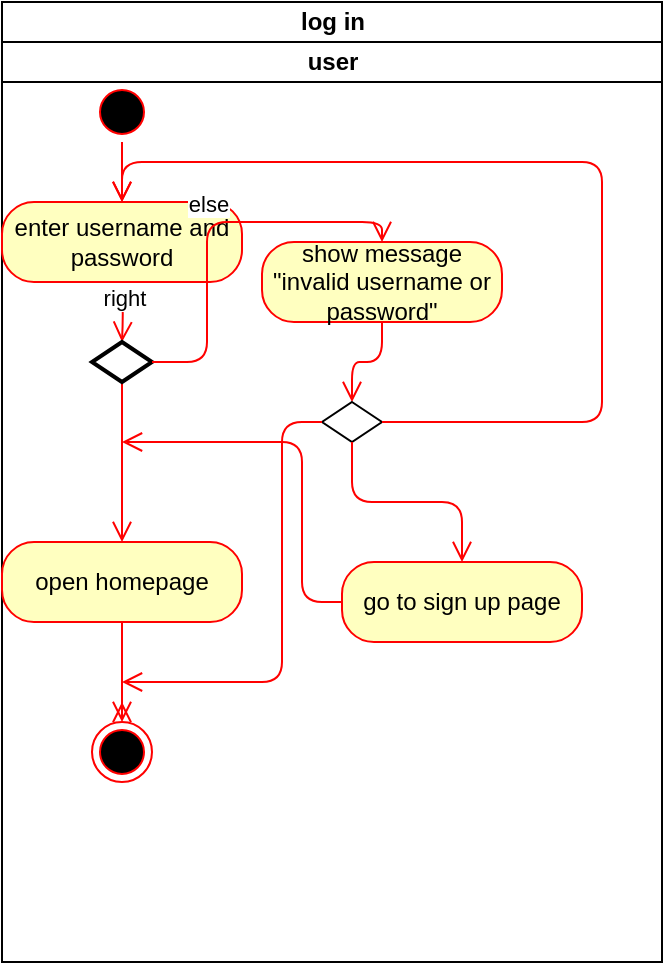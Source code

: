 <mxfile version="14.1.2" type="device"><diagram id="1KquiaMrVWpTAYMgqc_p" name="Page-1"><mxGraphModel dx="868" dy="482" grid="1" gridSize="10" guides="1" tooltips="1" connect="1" arrows="1" fold="1" page="1" pageScale="1" pageWidth="850" pageHeight="1100" math="0" shadow="0"><root><mxCell id="0"/><mxCell id="1" parent="0"/><mxCell id="np34ngyTjMywIS4IfQCi-1" value="log in" style="swimlane;html=1;childLayout=stackLayout;resizeParent=1;resizeParentMax=0;startSize=20;" vertex="1" parent="1"><mxGeometry x="270" y="10" width="330" height="480" as="geometry"/></mxCell><mxCell id="np34ngyTjMywIS4IfQCi-2" value="user" style="swimlane;html=1;startSize=20;" vertex="1" parent="np34ngyTjMywIS4IfQCi-1"><mxGeometry y="20" width="330" height="460" as="geometry"/></mxCell><mxCell id="np34ngyTjMywIS4IfQCi-8" value="" style="ellipse;html=1;shape=startState;fillColor=#000000;strokeColor=#ff0000;" vertex="1" parent="np34ngyTjMywIS4IfQCi-2"><mxGeometry x="45" y="20" width="30" height="30" as="geometry"/></mxCell><mxCell id="np34ngyTjMywIS4IfQCi-9" value="right" style="edgeStyle=orthogonalEdgeStyle;html=1;verticalAlign=bottom;endArrow=open;endSize=8;strokeColor=#ff0000;entryX=0.5;entryY=0;entryDx=0;entryDy=0;entryPerimeter=0;" edge="1" parent="np34ngyTjMywIS4IfQCi-2" target="np34ngyTjMywIS4IfQCi-18"><mxGeometry relative="1" as="geometry"><mxPoint x="60" y="122" as="targetPoint"/><mxPoint x="60" y="122" as="sourcePoint"/><Array as="points"/></mxGeometry></mxCell><mxCell id="np34ngyTjMywIS4IfQCi-29" style="edgeStyle=orthogonalEdgeStyle;html=1;verticalAlign=bottom;endArrow=open;endSize=8;strokeColor=#ff0000;entryX=0.5;entryY=0;entryDx=0;entryDy=0;entryPerimeter=0;" edge="1" parent="np34ngyTjMywIS4IfQCi-2" source="np34ngyTjMywIS4IfQCi-21" target="np34ngyTjMywIS4IfQCi-10"><mxGeometry relative="1" as="geometry"/></mxCell><mxCell id="np34ngyTjMywIS4IfQCi-10" value="" style="ellipse;html=1;shape=endState;fillColor=#000000;strokeColor=#ff0000;" vertex="1" parent="np34ngyTjMywIS4IfQCi-2"><mxGeometry x="45" y="340" width="30" height="30" as="geometry"/></mxCell><mxCell id="np34ngyTjMywIS4IfQCi-11" value="enter username and password" style="rounded=1;whiteSpace=wrap;html=1;arcSize=40;fontColor=#000000;fillColor=#ffffc0;strokeColor=#ff0000;" vertex="1" parent="np34ngyTjMywIS4IfQCi-2"><mxGeometry y="80" width="120" height="40" as="geometry"/></mxCell><mxCell id="np34ngyTjMywIS4IfQCi-13" value="" style="edgeStyle=orthogonalEdgeStyle;html=1;verticalAlign=bottom;endArrow=open;endSize=8;strokeColor=#ff0000;" edge="1" parent="np34ngyTjMywIS4IfQCi-2" source="np34ngyTjMywIS4IfQCi-8" target="np34ngyTjMywIS4IfQCi-11"><mxGeometry relative="1" as="geometry"><mxPoint x="300" y="150" as="targetPoint"/><mxPoint x="300" y="100" as="sourcePoint"/></mxGeometry></mxCell><mxCell id="np34ngyTjMywIS4IfQCi-23" style="edgeStyle=orthogonalEdgeStyle;html=1;verticalAlign=bottom;endArrow=open;endSize=8;strokeColor=#ff0000;entryX=0.5;entryY=0;entryDx=0;entryDy=0;entryPerimeter=0;" edge="1" parent="np34ngyTjMywIS4IfQCi-2" source="np34ngyTjMywIS4IfQCi-18" target="np34ngyTjMywIS4IfQCi-21"><mxGeometry relative="1" as="geometry"><Array as="points"><mxPoint x="60" y="180"/><mxPoint x="60" y="180"/></Array></mxGeometry></mxCell><mxCell id="np34ngyTjMywIS4IfQCi-18" value="" style="strokeWidth=2;html=1;shape=mxgraph.flowchart.decision;whiteSpace=wrap;" vertex="1" parent="np34ngyTjMywIS4IfQCi-2"><mxGeometry x="45" y="150" width="30" height="20" as="geometry"/></mxCell><mxCell id="np34ngyTjMywIS4IfQCi-21" value="open homepage" style="rounded=1;whiteSpace=wrap;html=1;arcSize=40;fontColor=#000000;fillColor=#ffffc0;strokeColor=#ff0000;" vertex="1" parent="np34ngyTjMywIS4IfQCi-2"><mxGeometry y="250" width="120" height="40" as="geometry"/></mxCell><mxCell id="np34ngyTjMywIS4IfQCi-22" value="" style="edgeStyle=orthogonalEdgeStyle;html=1;verticalAlign=bottom;endArrow=open;endSize=8;strokeColor=#ff0000;" edge="1" parent="np34ngyTjMywIS4IfQCi-2"><mxGeometry relative="1" as="geometry"><mxPoint x="60" y="330" as="targetPoint"/><mxPoint x="60" y="330" as="sourcePoint"/><Array as="points"><mxPoint x="60" y="340"/><mxPoint x="60" y="340"/></Array></mxGeometry></mxCell><mxCell id="np34ngyTjMywIS4IfQCi-28" style="edgeStyle=orthogonalEdgeStyle;html=1;verticalAlign=bottom;endArrow=open;endSize=8;strokeColor=#ff0000;entryX=0.5;entryY=0;entryDx=0;entryDy=0;entryPerimeter=0;" edge="1" parent="np34ngyTjMywIS4IfQCi-2" source="np34ngyTjMywIS4IfQCi-25" target="np34ngyTjMywIS4IfQCi-26"><mxGeometry relative="1" as="geometry"/></mxCell><mxCell id="np34ngyTjMywIS4IfQCi-25" value="show message &quot;invalid username or password&quot;" style="rounded=1;whiteSpace=wrap;html=1;arcSize=40;fontColor=#000000;fillColor=#ffffc0;strokeColor=#ff0000;" vertex="1" parent="np34ngyTjMywIS4IfQCi-2"><mxGeometry x="130" y="100" width="120" height="40" as="geometry"/></mxCell><mxCell id="np34ngyTjMywIS4IfQCi-24" value="else" style="edgeStyle=orthogonalEdgeStyle;html=1;verticalAlign=bottom;endArrow=open;endSize=8;strokeColor=#ff0000;entryX=0.5;entryY=0;entryDx=0;entryDy=0;entryPerimeter=0;" edge="1" parent="np34ngyTjMywIS4IfQCi-2" source="np34ngyTjMywIS4IfQCi-18" target="np34ngyTjMywIS4IfQCi-25"><mxGeometry relative="1" as="geometry"><mxPoint x="150" y="160" as="targetPoint"/></mxGeometry></mxCell><mxCell id="np34ngyTjMywIS4IfQCi-26" value="" style="rhombus;whiteSpace=wrap;html=1;" vertex="1" parent="np34ngyTjMywIS4IfQCi-2"><mxGeometry x="160" y="180" width="30" height="20" as="geometry"/></mxCell><mxCell id="np34ngyTjMywIS4IfQCi-31" style="edgeStyle=orthogonalEdgeStyle;html=1;verticalAlign=bottom;endArrow=open;endSize=8;strokeColor=#ff0000;entryX=0.5;entryY=0;entryDx=0;entryDy=0;entryPerimeter=0;" edge="1" parent="np34ngyTjMywIS4IfQCi-2" source="np34ngyTjMywIS4IfQCi-26" target="np34ngyTjMywIS4IfQCi-11"><mxGeometry relative="1" as="geometry"><mxPoint x="290" y="90" as="targetPoint"/><Array as="points"><mxPoint x="300" y="190"/><mxPoint x="300" y="60"/><mxPoint x="60" y="60"/></Array></mxGeometry></mxCell><mxCell id="np34ngyTjMywIS4IfQCi-34" value="go to sign up page" style="rounded=1;whiteSpace=wrap;html=1;arcSize=40;fontColor=#000000;fillColor=#ffffc0;strokeColor=#ff0000;" vertex="1" parent="np34ngyTjMywIS4IfQCi-2"><mxGeometry x="170" y="260" width="120" height="40" as="geometry"/></mxCell><mxCell id="np34ngyTjMywIS4IfQCi-33" style="edgeStyle=orthogonalEdgeStyle;html=1;verticalAlign=bottom;endArrow=open;endSize=8;strokeColor=#ff0000;entryX=0.5;entryY=0;entryDx=0;entryDy=0;entryPerimeter=0;" edge="1" parent="np34ngyTjMywIS4IfQCi-2" source="np34ngyTjMywIS4IfQCi-26" target="np34ngyTjMywIS4IfQCi-34"><mxGeometry relative="1" as="geometry"><mxPoint x="175" y="230" as="targetPoint"/></mxGeometry></mxCell><mxCell id="np34ngyTjMywIS4IfQCi-32" style="edgeStyle=orthogonalEdgeStyle;html=1;verticalAlign=bottom;endArrow=open;endSize=8;strokeColor=#ff0000;entryX=0.5;entryY=0;entryDx=0;entryDy=0;entryPerimeter=0;" edge="1" parent="1" source="np34ngyTjMywIS4IfQCi-26"><mxGeometry relative="1" as="geometry"><mxPoint x="330" y="350" as="targetPoint"/><Array as="points"><mxPoint x="410" y="220"/><mxPoint x="410" y="350"/></Array></mxGeometry></mxCell><mxCell id="np34ngyTjMywIS4IfQCi-35" style="edgeStyle=orthogonalEdgeStyle;html=1;verticalAlign=bottom;endArrow=open;endSize=8;strokeColor=#ff0000;entryX=0.5;entryY=0;entryDx=0;entryDy=0;entryPerimeter=0;" edge="1" parent="1" source="np34ngyTjMywIS4IfQCi-34"><mxGeometry relative="1" as="geometry"><mxPoint x="330" y="230" as="targetPoint"/><Array as="points"><mxPoint x="420" y="310"/><mxPoint x="420" y="230"/></Array></mxGeometry></mxCell></root></mxGraphModel></diagram></mxfile>